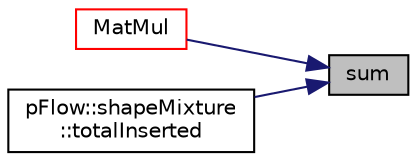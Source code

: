 digraph "sum"
{
 // LATEX_PDF_SIZE
  edge [fontname="Helvetica",fontsize="10",labelfontname="Helvetica",labelfontsize="10"];
  node [fontname="Helvetica",fontsize="10",shape=record];
  rankdir="RL";
  Node1 [label="sum",height=0.2,width=0.4,color="black", fillcolor="grey75", style="filled", fontcolor="black",tooltip=" "];
  Node1 -> Node2 [dir="back",color="midnightblue",fontsize="10",style="solid",fontname="Helvetica"];
  Node2 [label="MatMul",height=0.2,width=0.4,color="red", fillcolor="white", style="filled",URL="$namespacepFlow.html#af553c71717d8672629c81707fa30f61a",tooltip=" "];
  Node1 -> Node10 [dir="back",color="midnightblue",fontsize="10",style="solid",fontname="Helvetica"];
  Node10 [label="pFlow::shapeMixture\l::totalInserted",height=0.2,width=0.4,color="black", fillcolor="white", style="filled",URL="$classpFlow_1_1shapeMixture.html#a547b89bc9ee73b29de71fd577f1ba326",tooltip="Total number inserted particles."];
}
